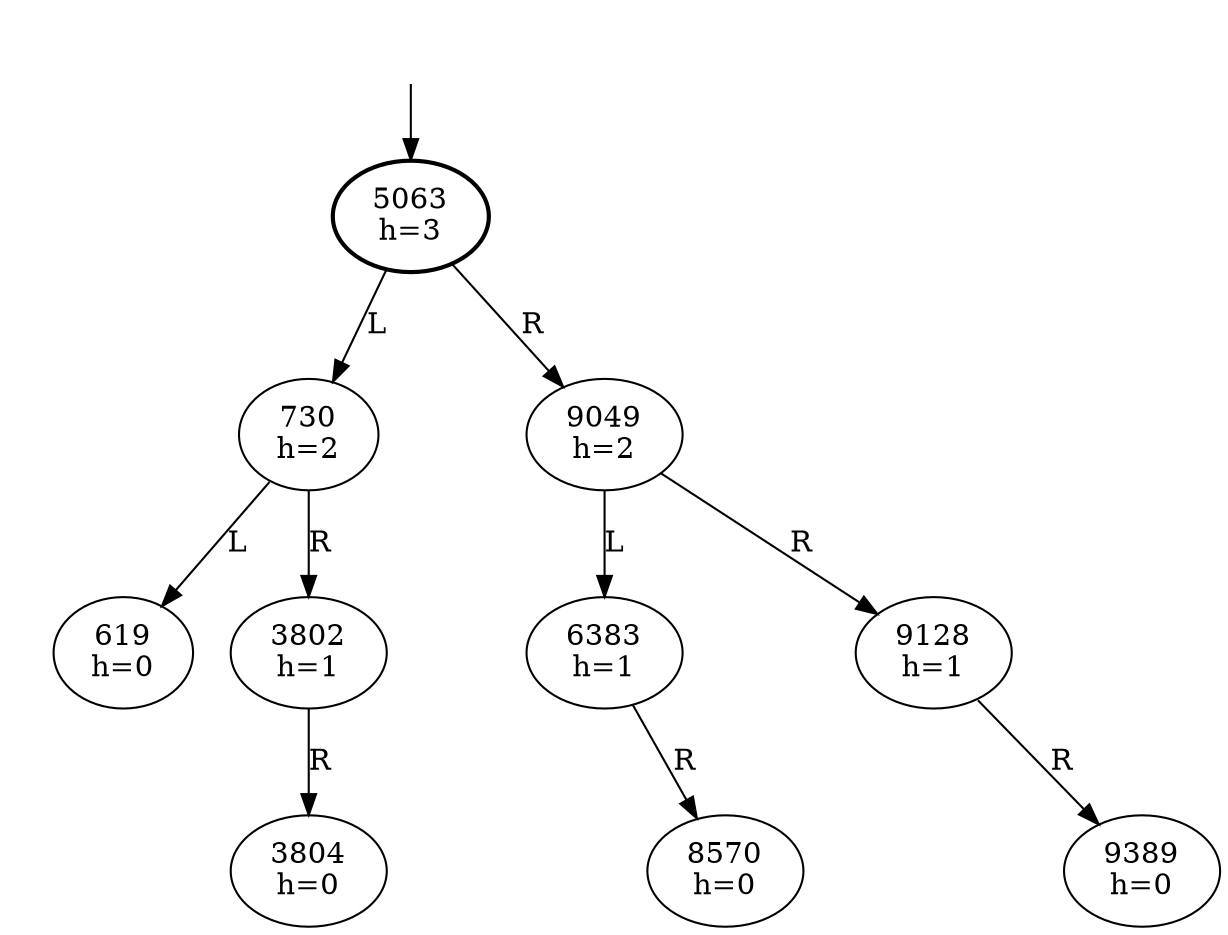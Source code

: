 digraph {
  DUMMY [style=invis];
  DUMMY -> 5063;
  5063 [penwidth=2];

  5063 [label="5063\nh=3"];

  5063 -> 730 [label="L"];
  730 [label="730\nh=2"];

  730 -> 619 [label="L"];
  619 [label="619\nh=0"];



  730 -> 3802 [label="R"];
  3802 [label="3802\nh=1"];

  3802 -> L_3802 [style=invis];
  L_3802 [style=invis];

  3802 -> 3804 [label="R"];
  3804 [label="3804\nh=0"];



  5063 -> 9049 [label="R"];
  9049 [label="9049\nh=2"];

  9049 -> 6383 [label="L"];
  6383 [label="6383\nh=1"];

  6383 -> L_6383 [style=invis];
  L_6383 [style=invis];

  6383 -> 8570 [label="R"];
  8570 [label="8570\nh=0"];



  9049 -> 9128 [label="R"];
  9128 [label="9128\nh=1"];

  9128 -> L_9128 [style=invis];
  L_9128 [style=invis];

  9128 -> 9389 [label="R"];
  9389 [label="9389\nh=0"];



}
